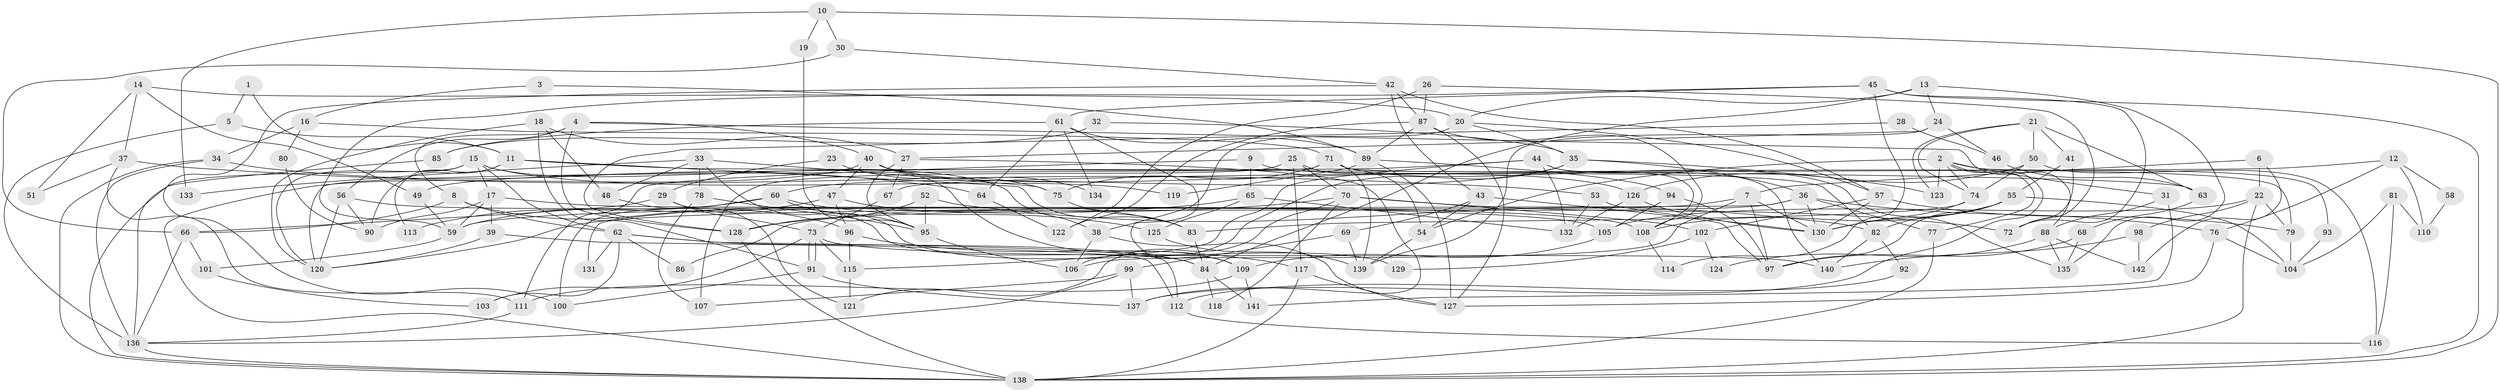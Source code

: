 // Generated by graph-tools (version 1.1) at 2025/26/03/09/25 03:26:22]
// undirected, 142 vertices, 284 edges
graph export_dot {
graph [start="1"]
  node [color=gray90,style=filled];
  1;
  2;
  3;
  4;
  5;
  6;
  7;
  8;
  9;
  10;
  11;
  12;
  13;
  14;
  15;
  16;
  17;
  18;
  19;
  20;
  21;
  22;
  23;
  24;
  25;
  26;
  27;
  28;
  29;
  30;
  31;
  32;
  33;
  34;
  35;
  36;
  37;
  38;
  39;
  40;
  41;
  42;
  43;
  44;
  45;
  46;
  47;
  48;
  49;
  50;
  51;
  52;
  53;
  54;
  55;
  56;
  57;
  58;
  59;
  60;
  61;
  62;
  63;
  64;
  65;
  66;
  67;
  68;
  69;
  70;
  71;
  72;
  73;
  74;
  75;
  76;
  77;
  78;
  79;
  80;
  81;
  82;
  83;
  84;
  85;
  86;
  87;
  88;
  89;
  90;
  91;
  92;
  93;
  94;
  95;
  96;
  97;
  98;
  99;
  100;
  101;
  102;
  103;
  104;
  105;
  106;
  107;
  108;
  109;
  110;
  111;
  112;
  113;
  114;
  115;
  116;
  117;
  118;
  119;
  120;
  121;
  122;
  123;
  124;
  125;
  126;
  127;
  128;
  129;
  130;
  131;
  132;
  133;
  134;
  135;
  136;
  137;
  138;
  139;
  140;
  141;
  142;
  1 -- 11;
  1 -- 5;
  2 -- 137;
  2 -- 123;
  2 -- 31;
  2 -- 54;
  2 -- 74;
  2 -- 77;
  2 -- 93;
  3 -- 89;
  3 -- 16;
  4 -- 8;
  4 -- 40;
  4 -- 56;
  4 -- 88;
  4 -- 128;
  5 -- 11;
  5 -- 136;
  6 -- 7;
  6 -- 22;
  6 -- 142;
  7 -- 97;
  7 -- 130;
  7 -- 59;
  7 -- 106;
  8 -- 66;
  8 -- 62;
  8 -- 96;
  9 -- 82;
  9 -- 111;
  9 -- 65;
  10 -- 30;
  10 -- 138;
  10 -- 19;
  10 -- 133;
  11 -- 90;
  11 -- 83;
  11 -- 63;
  11 -- 113;
  12 -- 67;
  12 -- 76;
  12 -- 58;
  12 -- 110;
  13 -- 135;
  13 -- 84;
  13 -- 20;
  13 -- 24;
  14 -- 49;
  14 -- 20;
  14 -- 37;
  14 -- 51;
  15 -- 138;
  15 -- 38;
  15 -- 17;
  15 -- 62;
  15 -- 119;
  15 -- 120;
  16 -- 34;
  16 -- 71;
  16 -- 80;
  17 -- 105;
  17 -- 39;
  17 -- 59;
  17 -- 90;
  18 -- 91;
  18 -- 120;
  18 -- 27;
  18 -- 48;
  19 -- 95;
  20 -- 57;
  20 -- 35;
  20 -- 38;
  21 -- 41;
  21 -- 74;
  21 -- 50;
  21 -- 63;
  21 -- 123;
  22 -- 79;
  22 -- 138;
  22 -- 98;
  22 -- 105;
  23 -- 29;
  23 -- 75;
  24 -- 27;
  24 -- 46;
  24 -- 139;
  25 -- 54;
  25 -- 117;
  25 -- 70;
  25 -- 107;
  26 -- 87;
  26 -- 72;
  26 -- 122;
  27 -- 95;
  27 -- 67;
  27 -- 137;
  28 -- 46;
  28 -- 128;
  29 -- 73;
  29 -- 84;
  29 -- 66;
  30 -- 66;
  30 -- 42;
  31 -- 88;
  31 -- 141;
  32 -- 35;
  32 -- 85;
  33 -- 48;
  33 -- 75;
  33 -- 78;
  33 -- 129;
  33 -- 133;
  34 -- 138;
  34 -- 136;
  34 -- 64;
  35 -- 106;
  35 -- 36;
  35 -- 60;
  35 -- 123;
  36 -- 77;
  36 -- 76;
  36 -- 86;
  36 -- 130;
  36 -- 131;
  37 -- 53;
  37 -- 51;
  37 -- 111;
  38 -- 127;
  38 -- 106;
  39 -- 120;
  39 -- 112;
  40 -- 138;
  40 -- 47;
  40 -- 109;
  40 -- 126;
  40 -- 134;
  41 -- 72;
  41 -- 55;
  42 -- 100;
  42 -- 87;
  42 -- 43;
  42 -- 57;
  43 -- 54;
  43 -- 69;
  43 -- 97;
  44 -- 108;
  44 -- 140;
  44 -- 49;
  44 -- 115;
  44 -- 132;
  45 -- 61;
  45 -- 59;
  45 -- 72;
  45 -- 114;
  45 -- 138;
  46 -- 63;
  47 -- 59;
  47 -- 83;
  47 -- 96;
  48 -- 121;
  49 -- 59;
  50 -- 74;
  50 -- 116;
  50 -- 126;
  52 -- 128;
  52 -- 95;
  52 -- 82;
  53 -- 130;
  53 -- 132;
  54 -- 139;
  55 -- 130;
  55 -- 97;
  55 -- 82;
  55 -- 104;
  55 -- 108;
  56 -- 120;
  56 -- 90;
  56 -- 108;
  57 -- 130;
  57 -- 79;
  57 -- 102;
  58 -- 110;
  59 -- 101;
  60 -- 95;
  60 -- 100;
  60 -- 113;
  60 -- 125;
  61 -- 89;
  61 -- 64;
  61 -- 85;
  61 -- 109;
  61 -- 134;
  62 -- 103;
  62 -- 84;
  62 -- 86;
  62 -- 112;
  62 -- 131;
  63 -- 68;
  64 -- 122;
  65 -- 132;
  65 -- 120;
  65 -- 125;
  66 -- 136;
  66 -- 101;
  67 -- 73;
  68 -- 135;
  68 -- 97;
  69 -- 139;
  69 -- 99;
  70 -- 128;
  70 -- 72;
  70 -- 102;
  70 -- 118;
  70 -- 121;
  71 -- 139;
  71 -- 120;
  71 -- 75;
  71 -- 79;
  71 -- 135;
  73 -- 115;
  73 -- 91;
  73 -- 91;
  73 -- 103;
  73 -- 140;
  74 -- 130;
  74 -- 83;
  75 -- 83;
  76 -- 104;
  76 -- 127;
  77 -- 138;
  78 -- 107;
  78 -- 95;
  79 -- 104;
  80 -- 90;
  81 -- 104;
  81 -- 116;
  81 -- 110;
  82 -- 92;
  82 -- 140;
  83 -- 84;
  84 -- 141;
  84 -- 118;
  85 -- 136;
  87 -- 127;
  87 -- 108;
  87 -- 89;
  87 -- 122;
  88 -- 142;
  88 -- 124;
  88 -- 135;
  89 -- 94;
  89 -- 119;
  89 -- 127;
  91 -- 137;
  91 -- 100;
  92 -- 112;
  93 -- 104;
  94 -- 97;
  94 -- 105;
  95 -- 106;
  96 -- 115;
  96 -- 117;
  98 -- 140;
  98 -- 142;
  99 -- 136;
  99 -- 107;
  99 -- 137;
  101 -- 103;
  102 -- 124;
  102 -- 129;
  105 -- 109;
  108 -- 114;
  109 -- 111;
  109 -- 141;
  111 -- 136;
  112 -- 116;
  115 -- 121;
  117 -- 127;
  117 -- 138;
  125 -- 139;
  126 -- 130;
  126 -- 132;
  128 -- 138;
  136 -- 138;
}
